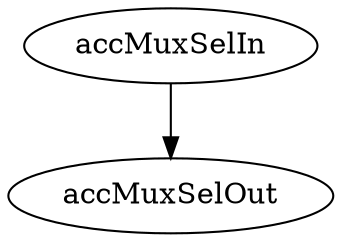 strict digraph "" {
	accMuxSelIn	 [complexity=2,
		importance=0.0588235294118,
		rank=0.0294117647059];
	accMuxSelOut	 [complexity=0,
		importance=0.0352940278895,
		rank=0.0];
	accMuxSelIn -> accMuxSelOut;
}
